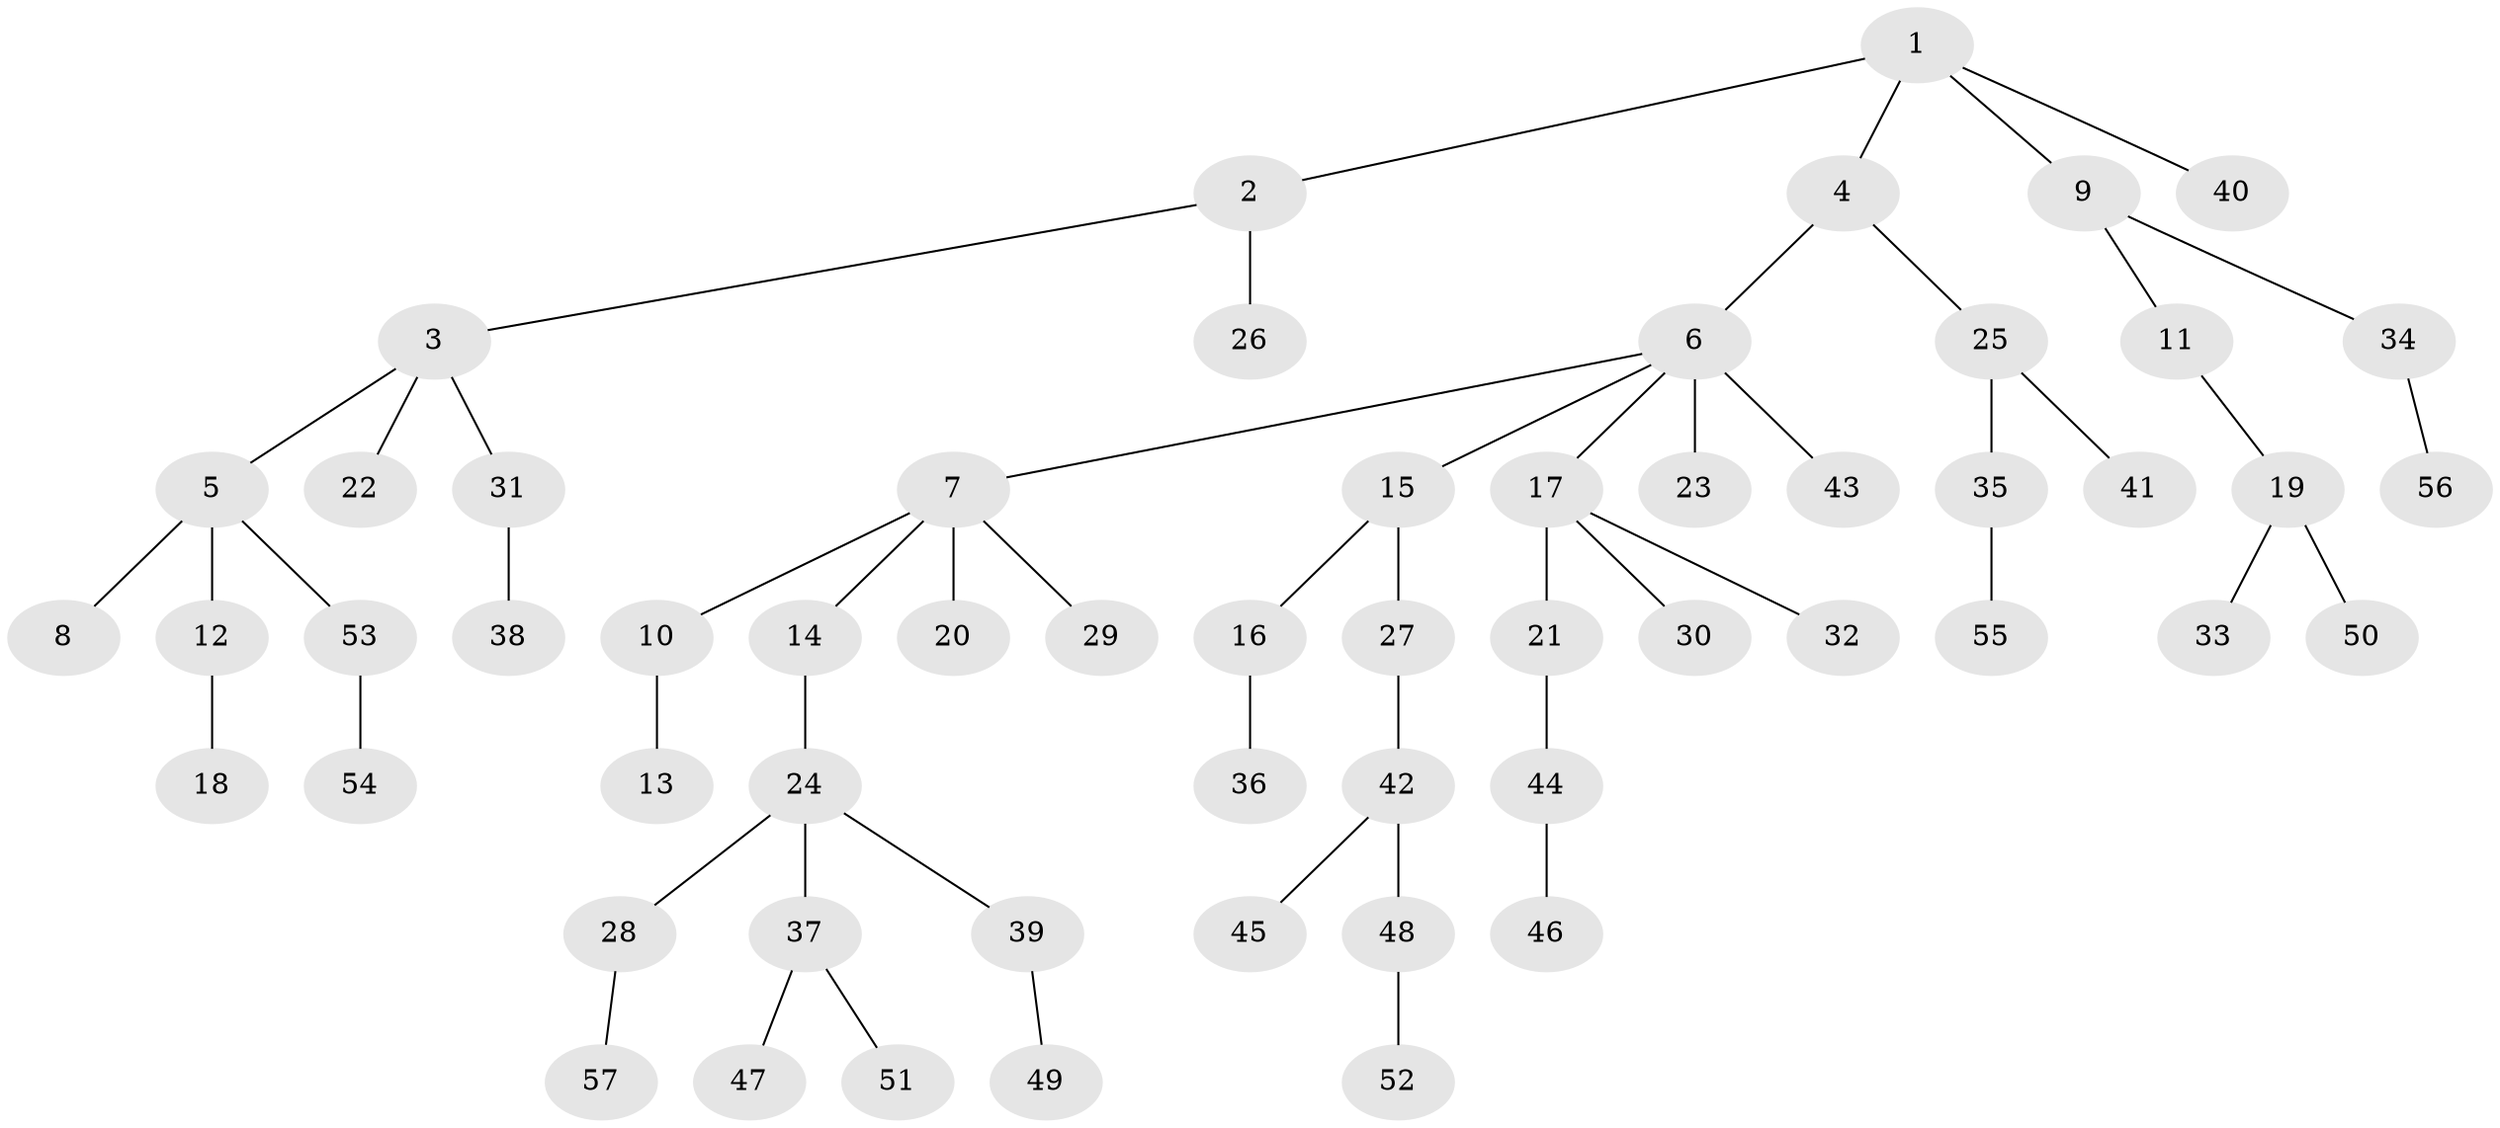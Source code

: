 // original degree distribution, {5: 0.044642857142857144, 4: 0.07142857142857142, 1: 0.5089285714285714, 3: 0.125, 8: 0.008928571428571428, 6: 0.008928571428571428, 2: 0.23214285714285715}
// Generated by graph-tools (version 1.1) at 2025/36/03/09/25 02:36:45]
// undirected, 57 vertices, 56 edges
graph export_dot {
graph [start="1"]
  node [color=gray90,style=filled];
  1;
  2;
  3;
  4;
  5;
  6;
  7;
  8;
  9;
  10;
  11;
  12;
  13;
  14;
  15;
  16;
  17;
  18;
  19;
  20;
  21;
  22;
  23;
  24;
  25;
  26;
  27;
  28;
  29;
  30;
  31;
  32;
  33;
  34;
  35;
  36;
  37;
  38;
  39;
  40;
  41;
  42;
  43;
  44;
  45;
  46;
  47;
  48;
  49;
  50;
  51;
  52;
  53;
  54;
  55;
  56;
  57;
  1 -- 2 [weight=1.0];
  1 -- 4 [weight=1.0];
  1 -- 9 [weight=1.0];
  1 -- 40 [weight=1.0];
  2 -- 3 [weight=1.0];
  2 -- 26 [weight=1.0];
  3 -- 5 [weight=1.0];
  3 -- 22 [weight=1.0];
  3 -- 31 [weight=1.0];
  4 -- 6 [weight=2.0];
  4 -- 25 [weight=1.0];
  5 -- 8 [weight=2.0];
  5 -- 12 [weight=1.0];
  5 -- 53 [weight=1.0];
  6 -- 7 [weight=1.0];
  6 -- 15 [weight=1.0];
  6 -- 17 [weight=1.0];
  6 -- 23 [weight=1.0];
  6 -- 43 [weight=1.0];
  7 -- 10 [weight=1.0];
  7 -- 14 [weight=1.0];
  7 -- 20 [weight=1.0];
  7 -- 29 [weight=1.0];
  9 -- 11 [weight=1.0];
  9 -- 34 [weight=1.0];
  10 -- 13 [weight=3.0];
  11 -- 19 [weight=1.0];
  12 -- 18 [weight=1.0];
  14 -- 24 [weight=1.0];
  15 -- 16 [weight=1.0];
  15 -- 27 [weight=1.0];
  16 -- 36 [weight=2.0];
  17 -- 21 [weight=1.0];
  17 -- 30 [weight=1.0];
  17 -- 32 [weight=1.0];
  19 -- 33 [weight=1.0];
  19 -- 50 [weight=1.0];
  21 -- 44 [weight=1.0];
  24 -- 28 [weight=1.0];
  24 -- 37 [weight=1.0];
  24 -- 39 [weight=1.0];
  25 -- 35 [weight=1.0];
  25 -- 41 [weight=1.0];
  27 -- 42 [weight=1.0];
  28 -- 57 [weight=1.0];
  31 -- 38 [weight=1.0];
  34 -- 56 [weight=1.0];
  35 -- 55 [weight=1.0];
  37 -- 47 [weight=1.0];
  37 -- 51 [weight=1.0];
  39 -- 49 [weight=1.0];
  42 -- 45 [weight=1.0];
  42 -- 48 [weight=1.0];
  44 -- 46 [weight=1.0];
  48 -- 52 [weight=1.0];
  53 -- 54 [weight=1.0];
}

